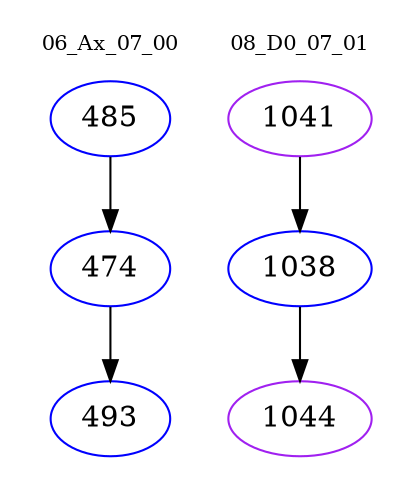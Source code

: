 digraph{
subgraph cluster_0 {
color = white
label = "06_Ax_07_00";
fontsize=10;
T0_485 [label="485", color="blue"]
T0_485 -> T0_474 [color="black"]
T0_474 [label="474", color="blue"]
T0_474 -> T0_493 [color="black"]
T0_493 [label="493", color="blue"]
}
subgraph cluster_1 {
color = white
label = "08_D0_07_01";
fontsize=10;
T1_1041 [label="1041", color="purple"]
T1_1041 -> T1_1038 [color="black"]
T1_1038 [label="1038", color="blue"]
T1_1038 -> T1_1044 [color="black"]
T1_1044 [label="1044", color="purple"]
}
}
